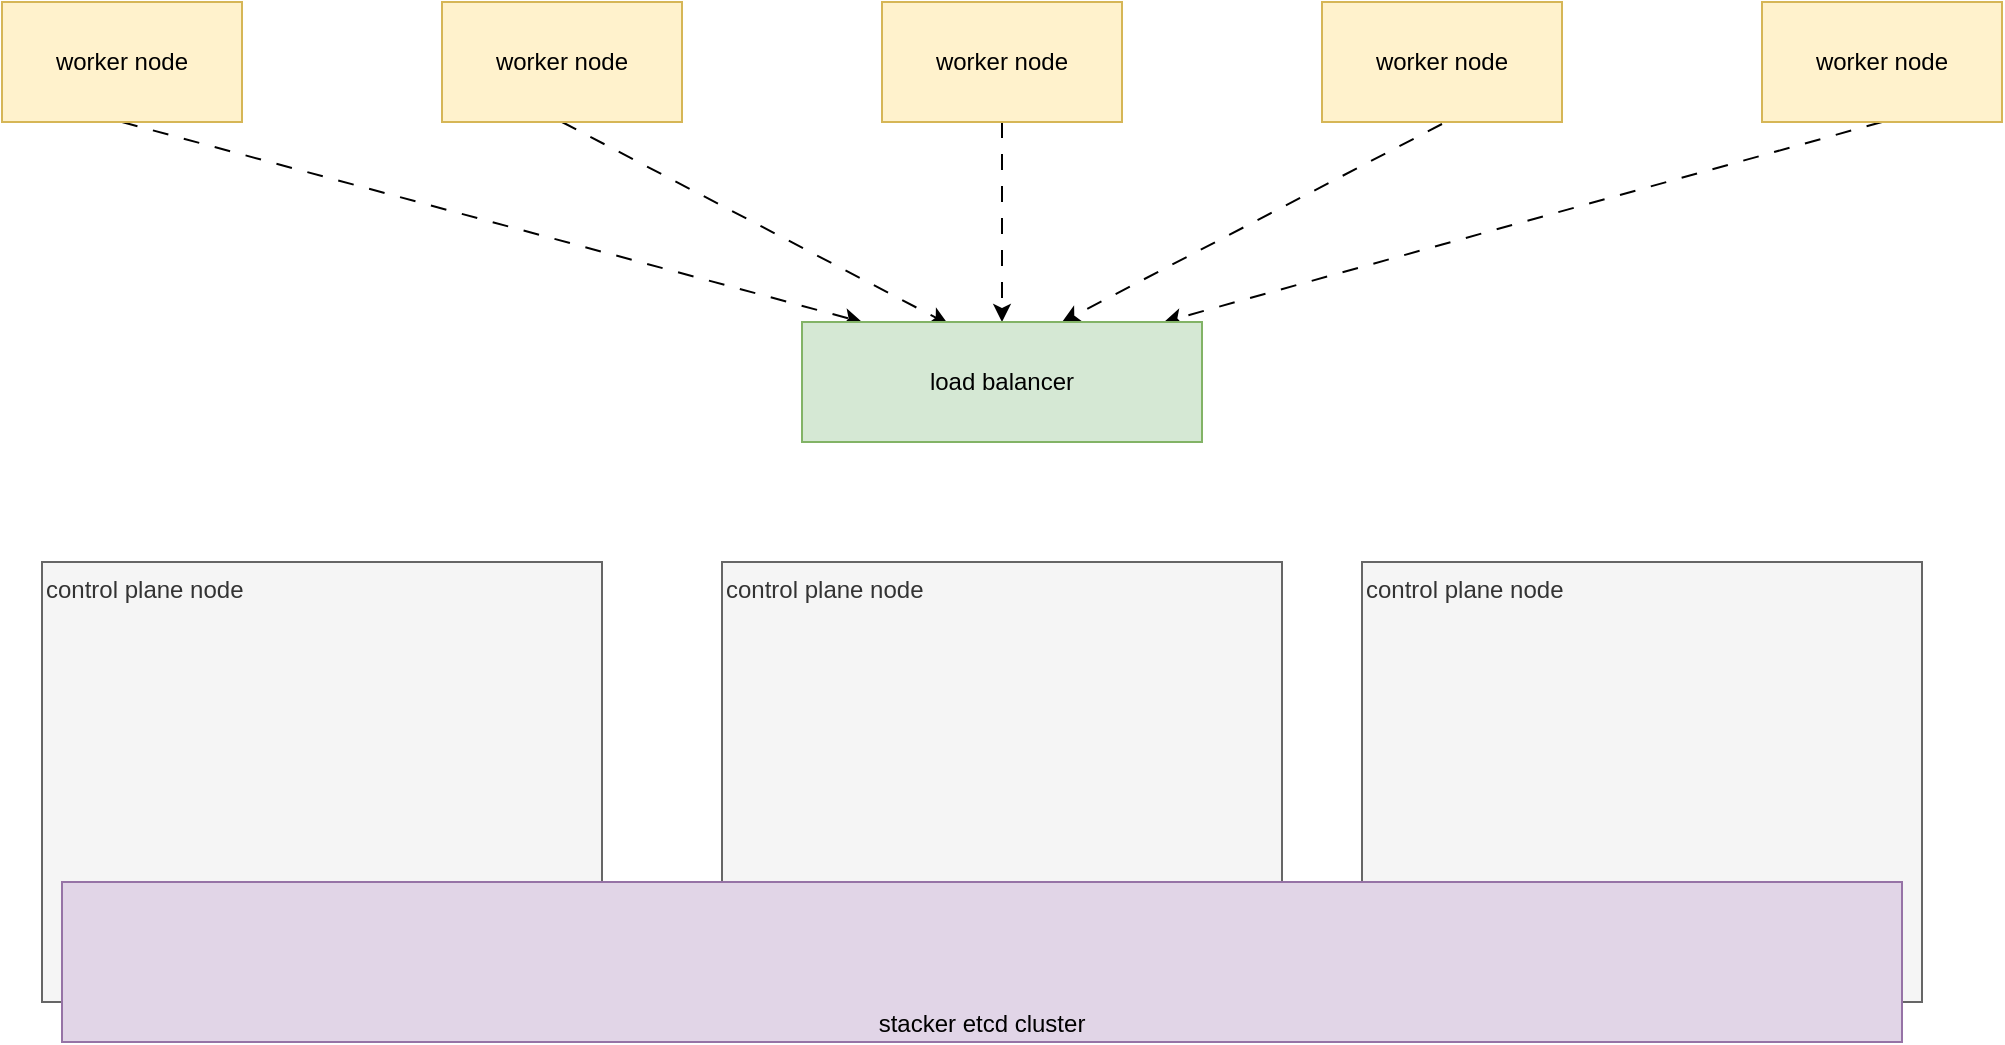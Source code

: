 <mxfile version="21.7.2" type="github">
  <diagram name="Page-1" id="68UeuNbNBcBgHQp_e8Zz">
    <mxGraphModel dx="1434" dy="790" grid="1" gridSize="10" guides="1" tooltips="1" connect="1" arrows="1" fold="1" page="1" pageScale="1" pageWidth="1169" pageHeight="827" math="0" shadow="0">
      <root>
        <mxCell id="0" />
        <mxCell id="1" parent="0" />
        <mxCell id="Uq0ArigvXA-ZmRa3r3GK-8" style="rounded=0;orthogonalLoop=1;jettySize=auto;html=1;dashed=1;dashPattern=8 8;entryX=0.15;entryY=0;entryDx=0;entryDy=0;entryPerimeter=0;exitX=0.5;exitY=1;exitDx=0;exitDy=0;" edge="1" parent="1" source="Uq0ArigvXA-ZmRa3r3GK-1" target="Uq0ArigvXA-ZmRa3r3GK-7">
          <mxGeometry relative="1" as="geometry">
            <mxPoint x="370" y="210" as="targetPoint" />
          </mxGeometry>
        </mxCell>
        <mxCell id="Uq0ArigvXA-ZmRa3r3GK-1" value="worker node" style="rounded=0;whiteSpace=wrap;html=1;fillColor=#fff2cc;strokeColor=#d6b656;" vertex="1" parent="1">
          <mxGeometry x="80" y="40" width="120" height="60" as="geometry" />
        </mxCell>
        <mxCell id="Uq0ArigvXA-ZmRa3r3GK-9" style="rounded=0;orthogonalLoop=1;jettySize=auto;html=1;entryX=0.365;entryY=0.017;entryDx=0;entryDy=0;dashed=1;dashPattern=8 8;entryPerimeter=0;exitX=0.5;exitY=1;exitDx=0;exitDy=0;" edge="1" parent="1" source="Uq0ArigvXA-ZmRa3r3GK-3" target="Uq0ArigvXA-ZmRa3r3GK-7">
          <mxGeometry relative="1" as="geometry" />
        </mxCell>
        <mxCell id="Uq0ArigvXA-ZmRa3r3GK-3" value="worker node" style="rounded=0;whiteSpace=wrap;html=1;fillColor=#fff2cc;strokeColor=#d6b656;" vertex="1" parent="1">
          <mxGeometry x="300" y="40" width="120" height="60" as="geometry" />
        </mxCell>
        <mxCell id="Uq0ArigvXA-ZmRa3r3GK-10" value="" style="rounded=0;orthogonalLoop=1;jettySize=auto;html=1;dashed=1;dashPattern=8 8;" edge="1" parent="1" source="Uq0ArigvXA-ZmRa3r3GK-4" target="Uq0ArigvXA-ZmRa3r3GK-7">
          <mxGeometry relative="1" as="geometry" />
        </mxCell>
        <mxCell id="Uq0ArigvXA-ZmRa3r3GK-4" value="worker node" style="rounded=0;whiteSpace=wrap;html=1;fillColor=#fff2cc;strokeColor=#d6b656;" vertex="1" parent="1">
          <mxGeometry x="520" y="40" width="120" height="60" as="geometry" />
        </mxCell>
        <mxCell id="Uq0ArigvXA-ZmRa3r3GK-11" style="rounded=0;orthogonalLoop=1;jettySize=auto;html=1;dashed=1;dashPattern=8 8;exitX=0.5;exitY=1;exitDx=0;exitDy=0;entryX=0.65;entryY=0;entryDx=0;entryDy=0;entryPerimeter=0;" edge="1" parent="1" target="Uq0ArigvXA-ZmRa3r3GK-7">
          <mxGeometry relative="1" as="geometry">
            <mxPoint x="800" y="101" as="sourcePoint" />
            <mxPoint x="623" y="238" as="targetPoint" />
          </mxGeometry>
        </mxCell>
        <mxCell id="Uq0ArigvXA-ZmRa3r3GK-5" value="worker node" style="rounded=0;whiteSpace=wrap;html=1;fillColor=#fff2cc;strokeColor=#d6b656;" vertex="1" parent="1">
          <mxGeometry x="740" y="40" width="120" height="60" as="geometry" />
        </mxCell>
        <mxCell id="Uq0ArigvXA-ZmRa3r3GK-12" style="rounded=0;orthogonalLoop=1;jettySize=auto;html=1;entryX=0.905;entryY=0;entryDx=0;entryDy=0;entryPerimeter=0;dashed=1;dashPattern=8 8;exitX=0.5;exitY=1;exitDx=0;exitDy=0;" edge="1" parent="1" source="Uq0ArigvXA-ZmRa3r3GK-6" target="Uq0ArigvXA-ZmRa3r3GK-7">
          <mxGeometry relative="1" as="geometry" />
        </mxCell>
        <mxCell id="Uq0ArigvXA-ZmRa3r3GK-6" value="worker node" style="rounded=0;whiteSpace=wrap;html=1;fillColor=#fff2cc;strokeColor=#d6b656;" vertex="1" parent="1">
          <mxGeometry x="960" y="40" width="120" height="60" as="geometry" />
        </mxCell>
        <mxCell id="Uq0ArigvXA-ZmRa3r3GK-7" value="load balancer" style="rounded=0;whiteSpace=wrap;html=1;fillColor=#d5e8d4;strokeColor=#82b366;" vertex="1" parent="1">
          <mxGeometry x="480" y="200" width="200" height="60" as="geometry" />
        </mxCell>
        <mxCell id="Uq0ArigvXA-ZmRa3r3GK-60" value="control plane node" style="html=1;dashed=0;whiteSpace=wrap;fillColor=#f5f5f5;fontColor=#333333;strokeColor=#666666;verticalAlign=top;align=left;" vertex="1" parent="1">
          <mxGeometry x="100" y="320" width="280" height="220" as="geometry" />
        </mxCell>
        <mxCell id="Uq0ArigvXA-ZmRa3r3GK-61" value="control plane node" style="html=1;dashed=0;whiteSpace=wrap;fillColor=#f5f5f5;fontColor=#333333;strokeColor=#666666;verticalAlign=top;align=left;" vertex="1" parent="1">
          <mxGeometry x="440" y="320" width="280" height="220" as="geometry" />
        </mxCell>
        <mxCell id="Uq0ArigvXA-ZmRa3r3GK-62" value="control plane node" style="html=1;dashed=0;whiteSpace=wrap;fillColor=#f5f5f5;fontColor=#333333;strokeColor=#666666;verticalAlign=top;align=left;" vertex="1" parent="1">
          <mxGeometry x="760" y="320" width="280" height="220" as="geometry" />
        </mxCell>
        <mxCell id="Uq0ArigvXA-ZmRa3r3GK-59" value="stacker etcd cluster" style="html=1;dashed=0;whiteSpace=wrap;fillColor=#e1d5e7;strokeColor=#9673a6;verticalAlign=bottom;" vertex="1" parent="1">
          <mxGeometry x="110" y="480" width="920" height="80" as="geometry" />
        </mxCell>
      </root>
    </mxGraphModel>
  </diagram>
</mxfile>
